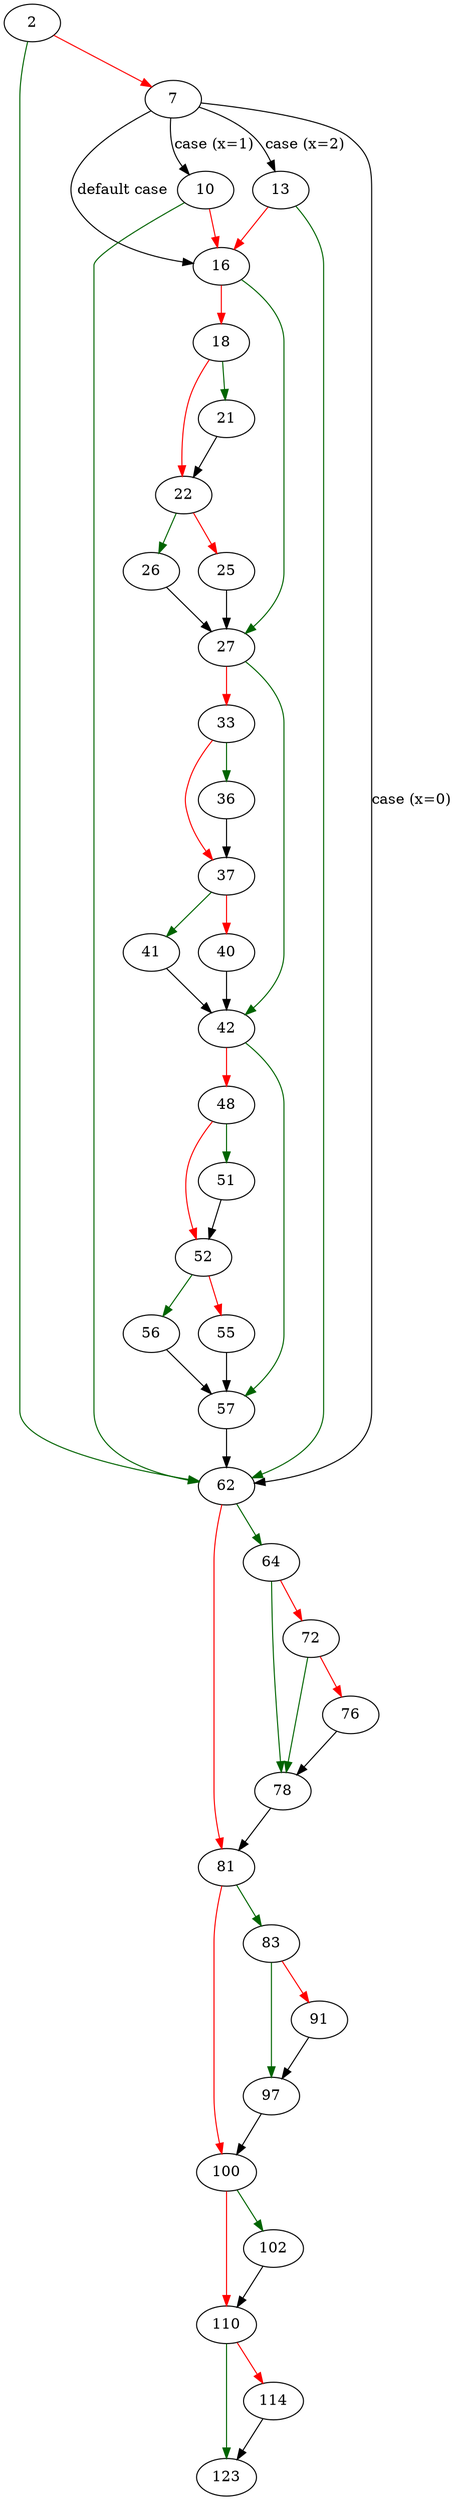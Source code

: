 strict digraph "print_file_name_and_frills" {
	// Node definitions.
	2 [entry=true];
	62;
	7;
	10;
	13;
	16;
	27;
	18;
	21;
	22;
	26;
	25;
	42;
	33;
	36;
	37;
	41;
	40;
	57;
	48;
	51;
	52;
	56;
	55;
	64;
	81;
	78;
	72;
	76;
	83;
	100;
	97;
	91;
	102;
	110;
	123;
	114;

	// Edge definitions.
	2 -> 62 [
		color=darkgreen
		cond=true
	];
	2 -> 7 [
		color=red
		cond=false
	];
	62 -> 64 [
		color=darkgreen
		cond=true
	];
	62 -> 81 [
		color=red
		cond=false
	];
	7 -> 62 [
		cond="case (x=0)"
		label="case (x=0)"
	];
	7 -> 10 [
		cond="case (x=1)"
		label="case (x=1)"
	];
	7 -> 13 [
		cond="case (x=2)"
		label="case (x=2)"
	];
	7 -> 16 [
		cond="default case"
		label="default case"
	];
	10 -> 62 [
		color=darkgreen
		cond=true
	];
	10 -> 16 [
		color=red
		cond=false
	];
	13 -> 62 [
		color=darkgreen
		cond=true
	];
	13 -> 16 [
		color=red
		cond=false
	];
	16 -> 27 [
		color=darkgreen
		cond=true
	];
	16 -> 18 [
		color=red
		cond=false
	];
	27 -> 42 [
		color=darkgreen
		cond=true
	];
	27 -> 33 [
		color=red
		cond=false
	];
	18 -> 21 [
		color=darkgreen
		cond=true
	];
	18 -> 22 [
		color=red
		cond=false
	];
	21 -> 22;
	22 -> 26 [
		color=darkgreen
		cond=true
	];
	22 -> 25 [
		color=red
		cond=false
	];
	26 -> 27;
	25 -> 27;
	42 -> 57 [
		color=darkgreen
		cond=true
	];
	42 -> 48 [
		color=red
		cond=false
	];
	33 -> 36 [
		color=darkgreen
		cond=true
	];
	33 -> 37 [
		color=red
		cond=false
	];
	36 -> 37;
	37 -> 41 [
		color=darkgreen
		cond=true
	];
	37 -> 40 [
		color=red
		cond=false
	];
	41 -> 42;
	40 -> 42;
	57 -> 62;
	48 -> 51 [
		color=darkgreen
		cond=true
	];
	48 -> 52 [
		color=red
		cond=false
	];
	51 -> 52;
	52 -> 56 [
		color=darkgreen
		cond=true
	];
	52 -> 55 [
		color=red
		cond=false
	];
	56 -> 57;
	55 -> 57;
	64 -> 78 [
		color=darkgreen
		cond=true
	];
	64 -> 72 [
		color=red
		cond=false
	];
	81 -> 83 [
		color=darkgreen
		cond=true
	];
	81 -> 100 [
		color=red
		cond=false
	];
	78 -> 81;
	72 -> 78 [
		color=darkgreen
		cond=true
	];
	72 -> 76 [
		color=red
		cond=false
	];
	76 -> 78;
	83 -> 97 [
		color=darkgreen
		cond=true
	];
	83 -> 91 [
		color=red
		cond=false
	];
	100 -> 102 [
		color=darkgreen
		cond=true
	];
	100 -> 110 [
		color=red
		cond=false
	];
	97 -> 100;
	91 -> 97;
	102 -> 110;
	110 -> 123 [
		color=darkgreen
		cond=true
	];
	110 -> 114 [
		color=red
		cond=false
	];
	114 -> 123;
}